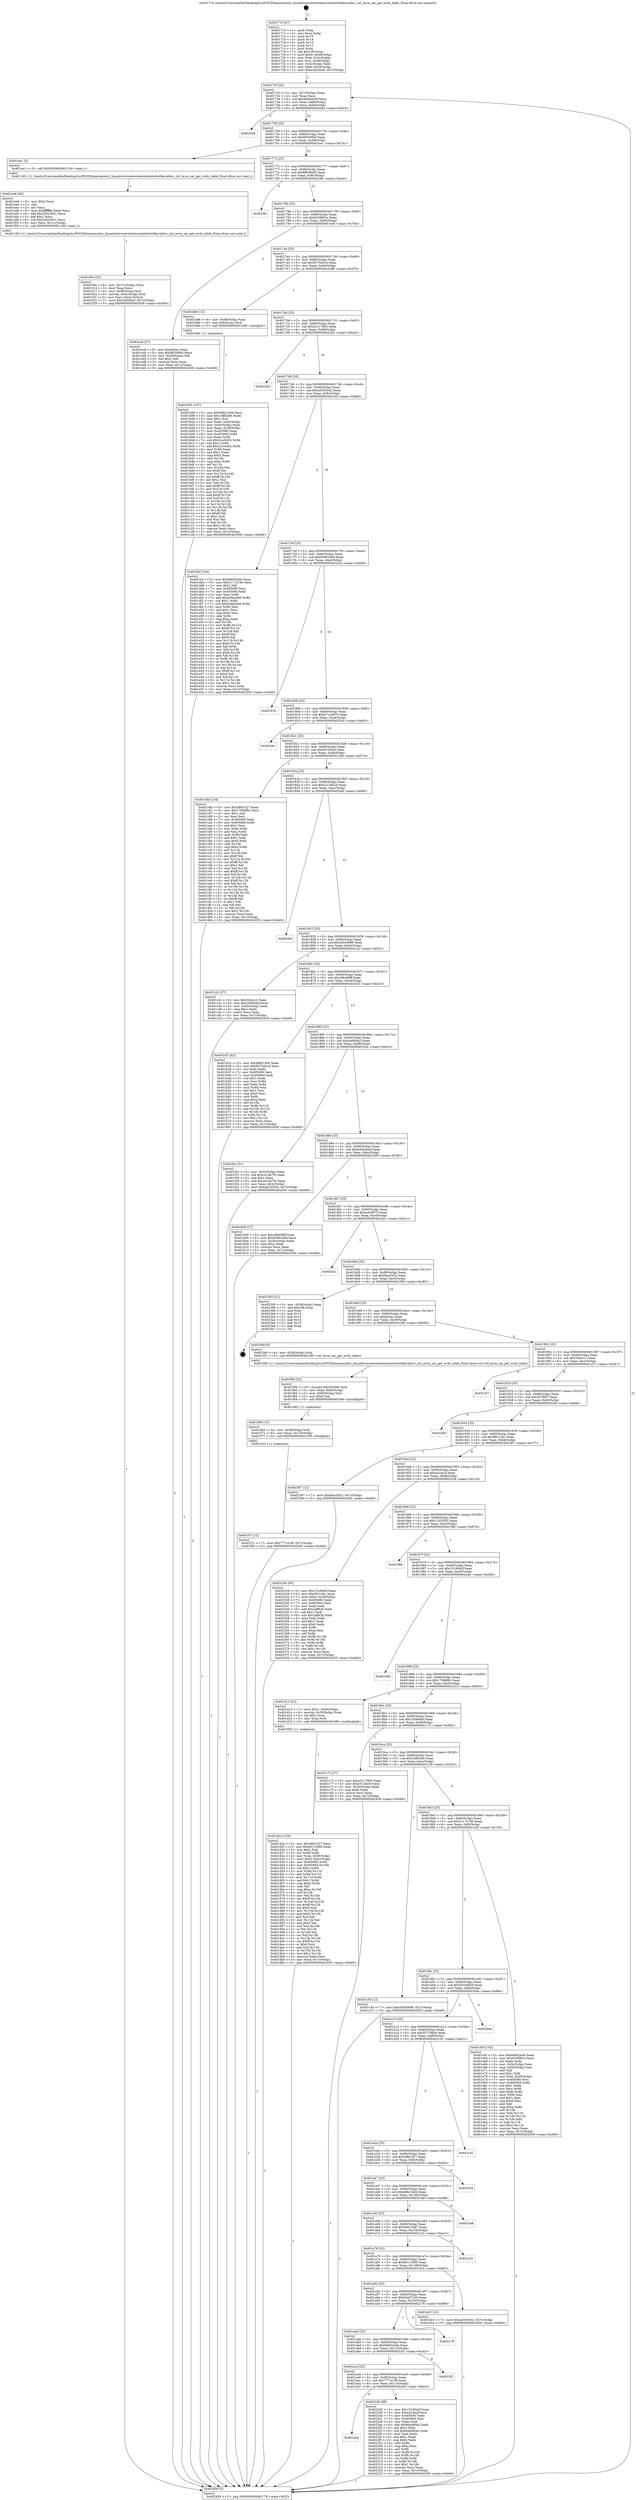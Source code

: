 digraph "0x401710" {
  label = "0x401710 (/mnt/c/Users/mathe/Desktop/tcc/POCII/binaries/extr_linuxdriversnetwirelessinteliwlwifimvmfw.c_iwl_mvm_sar_get_wrds_table_Final-ollvm.out::main(0))"
  labelloc = "t"
  node[shape=record]

  Entry [label="",width=0.3,height=0.3,shape=circle,fillcolor=black,style=filled]
  "0x40173f" [label="{
     0x40173f [26]\l
     | [instrs]\l
     &nbsp;&nbsp;0x40173f \<+3\>: mov -0x7c(%rbp),%eax\l
     &nbsp;&nbsp;0x401742 \<+2\>: mov %eax,%ecx\l
     &nbsp;&nbsp;0x401744 \<+6\>: sub $0x8eb0a930,%ecx\l
     &nbsp;&nbsp;0x40174a \<+3\>: mov %eax,-0x80(%rbp)\l
     &nbsp;&nbsp;0x40174d \<+6\>: mov %ecx,-0x84(%rbp)\l
     &nbsp;&nbsp;0x401753 \<+6\>: je 00000000004020d4 \<main+0x9c4\>\l
  }"]
  "0x4020d4" [label="{
     0x4020d4\l
  }", style=dashed]
  "0x401759" [label="{
     0x401759 [25]\l
     | [instrs]\l
     &nbsp;&nbsp;0x401759 \<+5\>: jmp 000000000040175e \<main+0x4e\>\l
     &nbsp;&nbsp;0x40175e \<+3\>: mov -0x80(%rbp),%eax\l
     &nbsp;&nbsp;0x401761 \<+5\>: sub $0x8f359f0d,%eax\l
     &nbsp;&nbsp;0x401766 \<+6\>: mov %eax,-0x88(%rbp)\l
     &nbsp;&nbsp;0x40176c \<+6\>: je 0000000000401ee1 \<main+0x7d1\>\l
  }"]
  Exit [label="",width=0.3,height=0.3,shape=circle,fillcolor=black,style=filled,peripheries=2]
  "0x401ee1" [label="{
     0x401ee1 [5]\l
     | [instrs]\l
     &nbsp;&nbsp;0x401ee1 \<+5\>: call 0000000000401160 \<next_i\>\l
     | [calls]\l
     &nbsp;&nbsp;0x401160 \{1\} (/mnt/c/Users/mathe/Desktop/tcc/POCII/binaries/extr_linuxdriversnetwirelessinteliwlwifimvmfw.c_iwl_mvm_sar_get_wrds_table_Final-ollvm.out::next_i)\l
  }"]
  "0x401772" [label="{
     0x401772 [25]\l
     | [instrs]\l
     &nbsp;&nbsp;0x401772 \<+5\>: jmp 0000000000401777 \<main+0x67\>\l
     &nbsp;&nbsp;0x401777 \<+3\>: mov -0x80(%rbp),%eax\l
     &nbsp;&nbsp;0x40177a \<+5\>: sub $0x8f638a92,%eax\l
     &nbsp;&nbsp;0x40177f \<+6\>: mov %eax,-0x8c(%rbp)\l
     &nbsp;&nbsp;0x401785 \<+6\>: je 00000000004023fe \<main+0xcee\>\l
  }"]
  "0x401add" [label="{
     0x401add\l
  }", style=dashed]
  "0x4023fe" [label="{
     0x4023fe\l
  }", style=dashed]
  "0x40178b" [label="{
     0x40178b [25]\l
     | [instrs]\l
     &nbsp;&nbsp;0x40178b \<+5\>: jmp 0000000000401790 \<main+0x80\>\l
     &nbsp;&nbsp;0x401790 \<+3\>: mov -0x80(%rbp),%eax\l
     &nbsp;&nbsp;0x401793 \<+5\>: sub $0x91088f1e,%eax\l
     &nbsp;&nbsp;0x401798 \<+6\>: mov %eax,-0x90(%rbp)\l
     &nbsp;&nbsp;0x40179e \<+6\>: je 0000000000401ec6 \<main+0x7b6\>\l
  }"]
  "0x4022d0" [label="{
     0x4022d0 [88]\l
     | [instrs]\l
     &nbsp;&nbsp;0x4022d0 \<+5\>: mov $0x15160dcf,%eax\l
     &nbsp;&nbsp;0x4022d5 \<+5\>: mov $0xe41da2f,%ecx\l
     &nbsp;&nbsp;0x4022da \<+7\>: mov 0x405060,%edx\l
     &nbsp;&nbsp;0x4022e1 \<+7\>: mov 0x405064,%esi\l
     &nbsp;&nbsp;0x4022e8 \<+2\>: mov %edx,%edi\l
     &nbsp;&nbsp;0x4022ea \<+6\>: add $0x9da490a2,%edi\l
     &nbsp;&nbsp;0x4022f0 \<+3\>: sub $0x1,%edi\l
     &nbsp;&nbsp;0x4022f3 \<+6\>: sub $0x9da490a2,%edi\l
     &nbsp;&nbsp;0x4022f9 \<+3\>: imul %edi,%edx\l
     &nbsp;&nbsp;0x4022fc \<+3\>: and $0x1,%edx\l
     &nbsp;&nbsp;0x4022ff \<+3\>: cmp $0x0,%edx\l
     &nbsp;&nbsp;0x402302 \<+4\>: sete %r8b\l
     &nbsp;&nbsp;0x402306 \<+3\>: cmp $0xa,%esi\l
     &nbsp;&nbsp;0x402309 \<+4\>: setl %r9b\l
     &nbsp;&nbsp;0x40230d \<+3\>: mov %r8b,%r10b\l
     &nbsp;&nbsp;0x402310 \<+3\>: and %r9b,%r10b\l
     &nbsp;&nbsp;0x402313 \<+3\>: xor %r9b,%r8b\l
     &nbsp;&nbsp;0x402316 \<+3\>: or %r8b,%r10b\l
     &nbsp;&nbsp;0x402319 \<+4\>: test $0x1,%r10b\l
     &nbsp;&nbsp;0x40231d \<+3\>: cmovne %ecx,%eax\l
     &nbsp;&nbsp;0x402320 \<+3\>: mov %eax,-0x7c(%rbp)\l
     &nbsp;&nbsp;0x402323 \<+5\>: jmp 0000000000402459 \<main+0xd49\>\l
  }"]
  "0x401ec6" [label="{
     0x401ec6 [27]\l
     | [instrs]\l
     &nbsp;&nbsp;0x401ec6 \<+5\>: mov $0xeb3ec,%eax\l
     &nbsp;&nbsp;0x401ecb \<+5\>: mov $0x8f359f0d,%ecx\l
     &nbsp;&nbsp;0x401ed0 \<+3\>: mov -0x29(%rbp),%dl\l
     &nbsp;&nbsp;0x401ed3 \<+3\>: test $0x1,%dl\l
     &nbsp;&nbsp;0x401ed6 \<+3\>: cmovne %ecx,%eax\l
     &nbsp;&nbsp;0x401ed9 \<+3\>: mov %eax,-0x7c(%rbp)\l
     &nbsp;&nbsp;0x401edc \<+5\>: jmp 0000000000402459 \<main+0xd49\>\l
  }"]
  "0x4017a4" [label="{
     0x4017a4 [25]\l
     | [instrs]\l
     &nbsp;&nbsp;0x4017a4 \<+5\>: jmp 00000000004017a9 \<main+0x99\>\l
     &nbsp;&nbsp;0x4017a9 \<+3\>: mov -0x80(%rbp),%eax\l
     &nbsp;&nbsp;0x4017ac \<+5\>: sub $0x9575d41d,%eax\l
     &nbsp;&nbsp;0x4017b1 \<+6\>: mov %eax,-0x94(%rbp)\l
     &nbsp;&nbsp;0x4017b7 \<+6\>: je 0000000000401b86 \<main+0x476\>\l
  }"]
  "0x401ac4" [label="{
     0x401ac4 [25]\l
     | [instrs]\l
     &nbsp;&nbsp;0x401ac4 \<+5\>: jmp 0000000000401ac9 \<main+0x3b9\>\l
     &nbsp;&nbsp;0x401ac9 \<+3\>: mov -0x80(%rbp),%eax\l
     &nbsp;&nbsp;0x401acc \<+5\>: sub $0x7771e1f6,%eax\l
     &nbsp;&nbsp;0x401ad1 \<+6\>: mov %eax,-0x114(%rbp)\l
     &nbsp;&nbsp;0x401ad7 \<+6\>: je 00000000004022d0 \<main+0xbc0\>\l
  }"]
  "0x401b86" [label="{
     0x401b86 [13]\l
     | [instrs]\l
     &nbsp;&nbsp;0x401b86 \<+4\>: mov -0x48(%rbp),%rax\l
     &nbsp;&nbsp;0x401b8a \<+4\>: mov 0x8(%rax),%rdi\l
     &nbsp;&nbsp;0x401b8e \<+5\>: call 0000000000401060 \<atoi@plt\>\l
     | [calls]\l
     &nbsp;&nbsp;0x401060 \{1\} (unknown)\l
  }"]
  "0x4017bd" [label="{
     0x4017bd [25]\l
     | [instrs]\l
     &nbsp;&nbsp;0x4017bd \<+5\>: jmp 00000000004017c2 \<main+0xb2\>\l
     &nbsp;&nbsp;0x4017c2 \<+3\>: mov -0x80(%rbp),%eax\l
     &nbsp;&nbsp;0x4017c5 \<+5\>: sub $0xa31178b5,%eax\l
     &nbsp;&nbsp;0x4017ca \<+6\>: mov %eax,-0x98(%rbp)\l
     &nbsp;&nbsp;0x4017d0 \<+6\>: je 00000000004022b3 \<main+0xba3\>\l
  }"]
  "0x4023f2" [label="{
     0x4023f2\l
  }", style=dashed]
  "0x4022b3" [label="{
     0x4022b3\l
  }", style=dashed]
  "0x4017d6" [label="{
     0x4017d6 [25]\l
     | [instrs]\l
     &nbsp;&nbsp;0x4017d6 \<+5\>: jmp 00000000004017db \<main+0xcb\>\l
     &nbsp;&nbsp;0x4017db \<+3\>: mov -0x80(%rbp),%eax\l
     &nbsp;&nbsp;0x4017de \<+5\>: sub $0xad330342,%eax\l
     &nbsp;&nbsp;0x4017e3 \<+6\>: mov %eax,-0x9c(%rbp)\l
     &nbsp;&nbsp;0x4017e9 \<+6\>: je 0000000000401dcf \<main+0x6bf\>\l
  }"]
  "0x401aab" [label="{
     0x401aab [25]\l
     | [instrs]\l
     &nbsp;&nbsp;0x401aab \<+5\>: jmp 0000000000401ab0 \<main+0x3a0\>\l
     &nbsp;&nbsp;0x401ab0 \<+3\>: mov -0x80(%rbp),%eax\l
     &nbsp;&nbsp;0x401ab3 \<+5\>: sub $0x6d602e4b,%eax\l
     &nbsp;&nbsp;0x401ab8 \<+6\>: mov %eax,-0x110(%rbp)\l
     &nbsp;&nbsp;0x401abe \<+6\>: je 00000000004023f2 \<main+0xce2\>\l
  }"]
  "0x401dcf" [label="{
     0x401dcf [144]\l
     | [instrs]\l
     &nbsp;&nbsp;0x401dcf \<+5\>: mov $0x6d602e4b,%eax\l
     &nbsp;&nbsp;0x401dd4 \<+5\>: mov $0x2117a7d0,%ecx\l
     &nbsp;&nbsp;0x401dd9 \<+2\>: mov $0x1,%dl\l
     &nbsp;&nbsp;0x401ddb \<+7\>: mov 0x405060,%esi\l
     &nbsp;&nbsp;0x401de2 \<+7\>: mov 0x405064,%edi\l
     &nbsp;&nbsp;0x401de9 \<+3\>: mov %esi,%r8d\l
     &nbsp;&nbsp;0x401dec \<+7\>: add $0x428acd49,%r8d\l
     &nbsp;&nbsp;0x401df3 \<+4\>: sub $0x1,%r8d\l
     &nbsp;&nbsp;0x401df7 \<+7\>: sub $0x428acd49,%r8d\l
     &nbsp;&nbsp;0x401dfe \<+4\>: imul %r8d,%esi\l
     &nbsp;&nbsp;0x401e02 \<+3\>: and $0x1,%esi\l
     &nbsp;&nbsp;0x401e05 \<+3\>: cmp $0x0,%esi\l
     &nbsp;&nbsp;0x401e08 \<+4\>: sete %r9b\l
     &nbsp;&nbsp;0x401e0c \<+3\>: cmp $0xa,%edi\l
     &nbsp;&nbsp;0x401e0f \<+4\>: setl %r10b\l
     &nbsp;&nbsp;0x401e13 \<+3\>: mov %r9b,%r11b\l
     &nbsp;&nbsp;0x401e16 \<+4\>: xor $0xff,%r11b\l
     &nbsp;&nbsp;0x401e1a \<+3\>: mov %r10b,%bl\l
     &nbsp;&nbsp;0x401e1d \<+3\>: xor $0xff,%bl\l
     &nbsp;&nbsp;0x401e20 \<+3\>: xor $0x0,%dl\l
     &nbsp;&nbsp;0x401e23 \<+3\>: mov %r11b,%r14b\l
     &nbsp;&nbsp;0x401e26 \<+4\>: and $0x0,%r14b\l
     &nbsp;&nbsp;0x401e2a \<+3\>: and %dl,%r9b\l
     &nbsp;&nbsp;0x401e2d \<+3\>: mov %bl,%r15b\l
     &nbsp;&nbsp;0x401e30 \<+4\>: and $0x0,%r15b\l
     &nbsp;&nbsp;0x401e34 \<+3\>: and %dl,%r10b\l
     &nbsp;&nbsp;0x401e37 \<+3\>: or %r9b,%r14b\l
     &nbsp;&nbsp;0x401e3a \<+3\>: or %r10b,%r15b\l
     &nbsp;&nbsp;0x401e3d \<+3\>: xor %r15b,%r14b\l
     &nbsp;&nbsp;0x401e40 \<+3\>: or %bl,%r11b\l
     &nbsp;&nbsp;0x401e43 \<+4\>: xor $0xff,%r11b\l
     &nbsp;&nbsp;0x401e47 \<+3\>: or $0x0,%dl\l
     &nbsp;&nbsp;0x401e4a \<+3\>: and %dl,%r11b\l
     &nbsp;&nbsp;0x401e4d \<+3\>: or %r11b,%r14b\l
     &nbsp;&nbsp;0x401e50 \<+4\>: test $0x1,%r14b\l
     &nbsp;&nbsp;0x401e54 \<+3\>: cmovne %ecx,%eax\l
     &nbsp;&nbsp;0x401e57 \<+3\>: mov %eax,-0x7c(%rbp)\l
     &nbsp;&nbsp;0x401e5a \<+5\>: jmp 0000000000402459 \<main+0xd49\>\l
  }"]
  "0x4017ef" [label="{
     0x4017ef [25]\l
     | [instrs]\l
     &nbsp;&nbsp;0x4017ef \<+5\>: jmp 00000000004017f4 \<main+0xe4\>\l
     &nbsp;&nbsp;0x4017f4 \<+3\>: mov -0x80(%rbp),%eax\l
     &nbsp;&nbsp;0x4017f7 \<+5\>: sub $0xb596240d,%eax\l
     &nbsp;&nbsp;0x4017fc \<+6\>: mov %eax,-0xa0(%rbp)\l
     &nbsp;&nbsp;0x401802 \<+6\>: je 0000000000401b1b \<main+0x40b\>\l
  }"]
  "0x402278" [label="{
     0x402278\l
  }", style=dashed]
  "0x401b1b" [label="{
     0x401b1b\l
  }", style=dashed]
  "0x401808" [label="{
     0x401808 [25]\l
     | [instrs]\l
     &nbsp;&nbsp;0x401808 \<+5\>: jmp 000000000040180d \<main+0xfd\>\l
     &nbsp;&nbsp;0x40180d \<+3\>: mov -0x80(%rbp),%eax\l
     &nbsp;&nbsp;0x401810 \<+5\>: sub $0xb712e633,%eax\l
     &nbsp;&nbsp;0x401815 \<+6\>: mov %eax,-0xa4(%rbp)\l
     &nbsp;&nbsp;0x40181b \<+6\>: je 000000000040226c \<main+0xb5c\>\l
  }"]
  "0x401f7c" [label="{
     0x401f7c [12]\l
     | [instrs]\l
     &nbsp;&nbsp;0x401f7c \<+7\>: movl $0x7771e1f6,-0x7c(%rbp)\l
     &nbsp;&nbsp;0x401f83 \<+5\>: jmp 0000000000402459 \<main+0xd49\>\l
  }"]
  "0x40226c" [label="{
     0x40226c\l
  }", style=dashed]
  "0x401821" [label="{
     0x401821 [25]\l
     | [instrs]\l
     &nbsp;&nbsp;0x401821 \<+5\>: jmp 0000000000401826 \<main+0x116\>\l
     &nbsp;&nbsp;0x401826 \<+3\>: mov -0x80(%rbp),%eax\l
     &nbsp;&nbsp;0x401829 \<+5\>: sub $0xc012fec9,%eax\l
     &nbsp;&nbsp;0x40182e \<+6\>: mov %eax,-0xa8(%rbp)\l
     &nbsp;&nbsp;0x401834 \<+6\>: je 0000000000401c8d \<main+0x57d\>\l
  }"]
  "0x401f6d" [label="{
     0x401f6d [15]\l
     | [instrs]\l
     &nbsp;&nbsp;0x401f6d \<+4\>: mov -0x58(%rbp),%rdi\l
     &nbsp;&nbsp;0x401f71 \<+6\>: mov %eax,-0x120(%rbp)\l
     &nbsp;&nbsp;0x401f77 \<+5\>: call 0000000000401030 \<free@plt\>\l
     | [calls]\l
     &nbsp;&nbsp;0x401030 \{1\} (unknown)\l
  }"]
  "0x401c8d" [label="{
     0x401c8d [134]\l
     | [instrs]\l
     &nbsp;&nbsp;0x401c8d \<+5\>: mov $0x38f41f27,%eax\l
     &nbsp;&nbsp;0x401c92 \<+5\>: mov $0x1709df8c,%ecx\l
     &nbsp;&nbsp;0x401c97 \<+2\>: mov $0x1,%dl\l
     &nbsp;&nbsp;0x401c99 \<+2\>: xor %esi,%esi\l
     &nbsp;&nbsp;0x401c9b \<+7\>: mov 0x405060,%edi\l
     &nbsp;&nbsp;0x401ca2 \<+8\>: mov 0x405064,%r8d\l
     &nbsp;&nbsp;0x401caa \<+3\>: sub $0x1,%esi\l
     &nbsp;&nbsp;0x401cad \<+3\>: mov %edi,%r9d\l
     &nbsp;&nbsp;0x401cb0 \<+3\>: add %esi,%r9d\l
     &nbsp;&nbsp;0x401cb3 \<+4\>: imul %r9d,%edi\l
     &nbsp;&nbsp;0x401cb7 \<+3\>: and $0x1,%edi\l
     &nbsp;&nbsp;0x401cba \<+3\>: cmp $0x0,%edi\l
     &nbsp;&nbsp;0x401cbd \<+4\>: sete %r10b\l
     &nbsp;&nbsp;0x401cc1 \<+4\>: cmp $0xa,%r8d\l
     &nbsp;&nbsp;0x401cc5 \<+4\>: setl %r11b\l
     &nbsp;&nbsp;0x401cc9 \<+3\>: mov %r10b,%bl\l
     &nbsp;&nbsp;0x401ccc \<+3\>: xor $0xff,%bl\l
     &nbsp;&nbsp;0x401ccf \<+3\>: mov %r11b,%r14b\l
     &nbsp;&nbsp;0x401cd2 \<+4\>: xor $0xff,%r14b\l
     &nbsp;&nbsp;0x401cd6 \<+3\>: xor $0x1,%dl\l
     &nbsp;&nbsp;0x401cd9 \<+3\>: mov %bl,%r15b\l
     &nbsp;&nbsp;0x401cdc \<+4\>: and $0xff,%r15b\l
     &nbsp;&nbsp;0x401ce0 \<+3\>: and %dl,%r10b\l
     &nbsp;&nbsp;0x401ce3 \<+3\>: mov %r14b,%r12b\l
     &nbsp;&nbsp;0x401ce6 \<+4\>: and $0xff,%r12b\l
     &nbsp;&nbsp;0x401cea \<+3\>: and %dl,%r11b\l
     &nbsp;&nbsp;0x401ced \<+3\>: or %r10b,%r15b\l
     &nbsp;&nbsp;0x401cf0 \<+3\>: or %r11b,%r12b\l
     &nbsp;&nbsp;0x401cf3 \<+3\>: xor %r12b,%r15b\l
     &nbsp;&nbsp;0x401cf6 \<+3\>: or %r14b,%bl\l
     &nbsp;&nbsp;0x401cf9 \<+3\>: xor $0xff,%bl\l
     &nbsp;&nbsp;0x401cfc \<+3\>: or $0x1,%dl\l
     &nbsp;&nbsp;0x401cff \<+2\>: and %dl,%bl\l
     &nbsp;&nbsp;0x401d01 \<+3\>: or %bl,%r15b\l
     &nbsp;&nbsp;0x401d04 \<+4\>: test $0x1,%r15b\l
     &nbsp;&nbsp;0x401d08 \<+3\>: cmovne %ecx,%eax\l
     &nbsp;&nbsp;0x401d0b \<+3\>: mov %eax,-0x7c(%rbp)\l
     &nbsp;&nbsp;0x401d0e \<+5\>: jmp 0000000000402459 \<main+0xd49\>\l
  }"]
  "0x40183a" [label="{
     0x40183a [25]\l
     | [instrs]\l
     &nbsp;&nbsp;0x40183a \<+5\>: jmp 000000000040183f \<main+0x12f\>\l
     &nbsp;&nbsp;0x40183f \<+3\>: mov -0x80(%rbp),%eax\l
     &nbsp;&nbsp;0x401842 \<+5\>: sub $0xc2126b2b,%eax\l
     &nbsp;&nbsp;0x401847 \<+6\>: mov %eax,-0xac(%rbp)\l
     &nbsp;&nbsp;0x40184d \<+6\>: je 00000000004020ef \<main+0x9df\>\l
  }"]
  "0x401f56" [label="{
     0x401f56 [23]\l
     | [instrs]\l
     &nbsp;&nbsp;0x401f56 \<+10\>: movabs $0x4030d6,%rdi\l
     &nbsp;&nbsp;0x401f60 \<+3\>: mov %eax,-0x60(%rbp)\l
     &nbsp;&nbsp;0x401f63 \<+3\>: mov -0x60(%rbp),%esi\l
     &nbsp;&nbsp;0x401f66 \<+2\>: mov $0x0,%al\l
     &nbsp;&nbsp;0x401f68 \<+5\>: call 0000000000401040 \<printf@plt\>\l
     | [calls]\l
     &nbsp;&nbsp;0x401040 \{1\} (unknown)\l
  }"]
  "0x4020ef" [label="{
     0x4020ef\l
  }", style=dashed]
  "0x401853" [label="{
     0x401853 [25]\l
     | [instrs]\l
     &nbsp;&nbsp;0x401853 \<+5\>: jmp 0000000000401858 \<main+0x148\>\l
     &nbsp;&nbsp;0x401858 \<+3\>: mov -0x80(%rbp),%eax\l
     &nbsp;&nbsp;0x40185b \<+5\>: sub $0xc8043696,%eax\l
     &nbsp;&nbsp;0x401860 \<+6\>: mov %eax,-0xb0(%rbp)\l
     &nbsp;&nbsp;0x401866 \<+6\>: je 0000000000401c3c \<main+0x52c\>\l
  }"]
  "0x401f0e" [label="{
     0x401f0e [32]\l
     | [instrs]\l
     &nbsp;&nbsp;0x401f0e \<+6\>: mov -0x11c(%rbp),%ecx\l
     &nbsp;&nbsp;0x401f14 \<+3\>: imul %eax,%ecx\l
     &nbsp;&nbsp;0x401f17 \<+4\>: mov -0x58(%rbp),%rsi\l
     &nbsp;&nbsp;0x401f1b \<+4\>: movslq -0x5c(%rbp),%rdi\l
     &nbsp;&nbsp;0x401f1f \<+3\>: mov %ecx,(%rsi,%rdi,4)\l
     &nbsp;&nbsp;0x401f22 \<+7\>: movl $0xcb00f4a3,-0x7c(%rbp)\l
     &nbsp;&nbsp;0x401f29 \<+5\>: jmp 0000000000402459 \<main+0xd49\>\l
  }"]
  "0x401c3c" [label="{
     0x401c3c [27]\l
     | [instrs]\l
     &nbsp;&nbsp;0x401c3c \<+5\>: mov $0x33dccc1,%eax\l
     &nbsp;&nbsp;0x401c41 \<+5\>: mov $0x1938ddcf,%ecx\l
     &nbsp;&nbsp;0x401c46 \<+3\>: mov -0x30(%rbp),%edx\l
     &nbsp;&nbsp;0x401c49 \<+3\>: cmp $0x1,%edx\l
     &nbsp;&nbsp;0x401c4c \<+3\>: cmovl %ecx,%eax\l
     &nbsp;&nbsp;0x401c4f \<+3\>: mov %eax,-0x7c(%rbp)\l
     &nbsp;&nbsp;0x401c52 \<+5\>: jmp 0000000000402459 \<main+0xd49\>\l
  }"]
  "0x40186c" [label="{
     0x40186c [25]\l
     | [instrs]\l
     &nbsp;&nbsp;0x40186c \<+5\>: jmp 0000000000401871 \<main+0x161\>\l
     &nbsp;&nbsp;0x401871 \<+3\>: mov -0x80(%rbp),%eax\l
     &nbsp;&nbsp;0x401874 \<+5\>: sub $0xc86408ff,%eax\l
     &nbsp;&nbsp;0x401879 \<+6\>: mov %eax,-0xb4(%rbp)\l
     &nbsp;&nbsp;0x40187f \<+6\>: je 0000000000401b33 \<main+0x423\>\l
  }"]
  "0x401ee6" [label="{
     0x401ee6 [40]\l
     | [instrs]\l
     &nbsp;&nbsp;0x401ee6 \<+5\>: mov $0x2,%ecx\l
     &nbsp;&nbsp;0x401eeb \<+1\>: cltd\l
     &nbsp;&nbsp;0x401eec \<+2\>: idiv %ecx\l
     &nbsp;&nbsp;0x401eee \<+6\>: imul $0xfffffffe,%edx,%ecx\l
     &nbsp;&nbsp;0x401ef4 \<+6\>: add $0x22023651,%ecx\l
     &nbsp;&nbsp;0x401efa \<+3\>: add $0x1,%ecx\l
     &nbsp;&nbsp;0x401efd \<+6\>: sub $0x22023651,%ecx\l
     &nbsp;&nbsp;0x401f03 \<+6\>: mov %ecx,-0x11c(%rbp)\l
     &nbsp;&nbsp;0x401f09 \<+5\>: call 0000000000401160 \<next_i\>\l
     | [calls]\l
     &nbsp;&nbsp;0x401160 \{1\} (/mnt/c/Users/mathe/Desktop/tcc/POCII/binaries/extr_linuxdriversnetwirelessinteliwlwifimvmfw.c_iwl_mvm_sar_get_wrds_table_Final-ollvm.out::next_i)\l
  }"]
  "0x401b33" [label="{
     0x401b33 [83]\l
     | [instrs]\l
     &nbsp;&nbsp;0x401b33 \<+5\>: mov $0x488c140d,%eax\l
     &nbsp;&nbsp;0x401b38 \<+5\>: mov $0x9575d41d,%ecx\l
     &nbsp;&nbsp;0x401b3d \<+2\>: xor %edx,%edx\l
     &nbsp;&nbsp;0x401b3f \<+7\>: mov 0x405060,%esi\l
     &nbsp;&nbsp;0x401b46 \<+7\>: mov 0x405064,%edi\l
     &nbsp;&nbsp;0x401b4d \<+3\>: sub $0x1,%edx\l
     &nbsp;&nbsp;0x401b50 \<+3\>: mov %esi,%r8d\l
     &nbsp;&nbsp;0x401b53 \<+3\>: add %edx,%r8d\l
     &nbsp;&nbsp;0x401b56 \<+4\>: imul %r8d,%esi\l
     &nbsp;&nbsp;0x401b5a \<+3\>: and $0x1,%esi\l
     &nbsp;&nbsp;0x401b5d \<+3\>: cmp $0x0,%esi\l
     &nbsp;&nbsp;0x401b60 \<+4\>: sete %r9b\l
     &nbsp;&nbsp;0x401b64 \<+3\>: cmp $0xa,%edi\l
     &nbsp;&nbsp;0x401b67 \<+4\>: setl %r10b\l
     &nbsp;&nbsp;0x401b6b \<+3\>: mov %r9b,%r11b\l
     &nbsp;&nbsp;0x401b6e \<+3\>: and %r10b,%r11b\l
     &nbsp;&nbsp;0x401b71 \<+3\>: xor %r10b,%r9b\l
     &nbsp;&nbsp;0x401b74 \<+3\>: or %r9b,%r11b\l
     &nbsp;&nbsp;0x401b77 \<+4\>: test $0x1,%r11b\l
     &nbsp;&nbsp;0x401b7b \<+3\>: cmovne %ecx,%eax\l
     &nbsp;&nbsp;0x401b7e \<+3\>: mov %eax,-0x7c(%rbp)\l
     &nbsp;&nbsp;0x401b81 \<+5\>: jmp 0000000000402459 \<main+0xd49\>\l
  }"]
  "0x401885" [label="{
     0x401885 [25]\l
     | [instrs]\l
     &nbsp;&nbsp;0x401885 \<+5\>: jmp 000000000040188a \<main+0x17a\>\l
     &nbsp;&nbsp;0x40188a \<+3\>: mov -0x80(%rbp),%eax\l
     &nbsp;&nbsp;0x40188d \<+5\>: sub $0xcb00f4a3,%eax\l
     &nbsp;&nbsp;0x401892 \<+6\>: mov %eax,-0xb8(%rbp)\l
     &nbsp;&nbsp;0x401898 \<+6\>: je 0000000000401f2e \<main+0x81e\>\l
  }"]
  "0x401a92" [label="{
     0x401a92 [25]\l
     | [instrs]\l
     &nbsp;&nbsp;0x401a92 \<+5\>: jmp 0000000000401a97 \<main+0x387\>\l
     &nbsp;&nbsp;0x401a97 \<+3\>: mov -0x80(%rbp),%eax\l
     &nbsp;&nbsp;0x401a9a \<+5\>: sub $0x63ed710b,%eax\l
     &nbsp;&nbsp;0x401a9f \<+6\>: mov %eax,-0x10c(%rbp)\l
     &nbsp;&nbsp;0x401aa5 \<+6\>: je 0000000000402278 \<main+0xb68\>\l
  }"]
  "0x401f2e" [label="{
     0x401f2e [31]\l
     | [instrs]\l
     &nbsp;&nbsp;0x401f2e \<+3\>: mov -0x5c(%rbp),%eax\l
     &nbsp;&nbsp;0x401f31 \<+5\>: sub $0xcd14b7f2,%eax\l
     &nbsp;&nbsp;0x401f36 \<+3\>: add $0x1,%eax\l
     &nbsp;&nbsp;0x401f39 \<+5\>: add $0xcd14b7f2,%eax\l
     &nbsp;&nbsp;0x401f3e \<+3\>: mov %eax,-0x5c(%rbp)\l
     &nbsp;&nbsp;0x401f41 \<+7\>: movl $0xad330342,-0x7c(%rbp)\l
     &nbsp;&nbsp;0x401f48 \<+5\>: jmp 0000000000402459 \<main+0xd49\>\l
  }"]
  "0x40189e" [label="{
     0x40189e [25]\l
     | [instrs]\l
     &nbsp;&nbsp;0x40189e \<+5\>: jmp 00000000004018a3 \<main+0x193\>\l
     &nbsp;&nbsp;0x4018a3 \<+3\>: mov -0x80(%rbp),%eax\l
     &nbsp;&nbsp;0x4018a6 \<+5\>: sub $0xe3d24eed,%eax\l
     &nbsp;&nbsp;0x4018ab \<+6\>: mov %eax,-0xbc(%rbp)\l
     &nbsp;&nbsp;0x4018b1 \<+6\>: je 0000000000401b00 \<main+0x3f0\>\l
  }"]
  "0x401dc3" [label="{
     0x401dc3 [12]\l
     | [instrs]\l
     &nbsp;&nbsp;0x401dc3 \<+7\>: movl $0xad330342,-0x7c(%rbp)\l
     &nbsp;&nbsp;0x401dca \<+5\>: jmp 0000000000402459 \<main+0xd49\>\l
  }"]
  "0x401b00" [label="{
     0x401b00 [27]\l
     | [instrs]\l
     &nbsp;&nbsp;0x401b00 \<+5\>: mov $0xc86408ff,%eax\l
     &nbsp;&nbsp;0x401b05 \<+5\>: mov $0xb596240d,%ecx\l
     &nbsp;&nbsp;0x401b0a \<+3\>: mov -0x34(%rbp),%edx\l
     &nbsp;&nbsp;0x401b0d \<+3\>: cmp $0x2,%edx\l
     &nbsp;&nbsp;0x401b10 \<+3\>: cmovne %ecx,%eax\l
     &nbsp;&nbsp;0x401b13 \<+3\>: mov %eax,-0x7c(%rbp)\l
     &nbsp;&nbsp;0x401b16 \<+5\>: jmp 0000000000402459 \<main+0xd49\>\l
  }"]
  "0x4018b7" [label="{
     0x4018b7 [25]\l
     | [instrs]\l
     &nbsp;&nbsp;0x4018b7 \<+5\>: jmp 00000000004018bc \<main+0x1ac\>\l
     &nbsp;&nbsp;0x4018bc \<+3\>: mov -0x80(%rbp),%eax\l
     &nbsp;&nbsp;0x4018bf \<+5\>: sub $0xecb38f75,%eax\l
     &nbsp;&nbsp;0x4018c4 \<+6\>: mov %eax,-0xc0(%rbp)\l
     &nbsp;&nbsp;0x4018ca \<+6\>: je 000000000040242c \<main+0xd1c\>\l
  }"]
  "0x402459" [label="{
     0x402459 [5]\l
     | [instrs]\l
     &nbsp;&nbsp;0x402459 \<+5\>: jmp 000000000040173f \<main+0x2f\>\l
  }"]
  "0x401710" [label="{
     0x401710 [47]\l
     | [instrs]\l
     &nbsp;&nbsp;0x401710 \<+1\>: push %rbp\l
     &nbsp;&nbsp;0x401711 \<+3\>: mov %rsp,%rbp\l
     &nbsp;&nbsp;0x401714 \<+2\>: push %r15\l
     &nbsp;&nbsp;0x401716 \<+2\>: push %r14\l
     &nbsp;&nbsp;0x401718 \<+2\>: push %r13\l
     &nbsp;&nbsp;0x40171a \<+2\>: push %r12\l
     &nbsp;&nbsp;0x40171c \<+1\>: push %rbx\l
     &nbsp;&nbsp;0x40171d \<+7\>: sub $0x108,%rsp\l
     &nbsp;&nbsp;0x401724 \<+7\>: movl $0x0,-0x38(%rbp)\l
     &nbsp;&nbsp;0x40172b \<+3\>: mov %edi,-0x3c(%rbp)\l
     &nbsp;&nbsp;0x40172e \<+4\>: mov %rsi,-0x48(%rbp)\l
     &nbsp;&nbsp;0x401732 \<+3\>: mov -0x3c(%rbp),%edi\l
     &nbsp;&nbsp;0x401735 \<+3\>: mov %edi,-0x34(%rbp)\l
     &nbsp;&nbsp;0x401738 \<+7\>: movl $0xe3d24eed,-0x7c(%rbp)\l
  }"]
  "0x401b93" [label="{
     0x401b93 [157]\l
     | [instrs]\l
     &nbsp;&nbsp;0x401b93 \<+5\>: mov $0x488c140d,%ecx\l
     &nbsp;&nbsp;0x401b98 \<+5\>: mov $0x1dff2b46,%edx\l
     &nbsp;&nbsp;0x401b9d \<+3\>: mov $0x1,%sil\l
     &nbsp;&nbsp;0x401ba0 \<+3\>: mov %eax,-0x4c(%rbp)\l
     &nbsp;&nbsp;0x401ba3 \<+3\>: mov -0x4c(%rbp),%eax\l
     &nbsp;&nbsp;0x401ba6 \<+3\>: mov %eax,-0x30(%rbp)\l
     &nbsp;&nbsp;0x401ba9 \<+7\>: mov 0x405060,%eax\l
     &nbsp;&nbsp;0x401bb0 \<+8\>: mov 0x405064,%r8d\l
     &nbsp;&nbsp;0x401bb8 \<+3\>: mov %eax,%r9d\l
     &nbsp;&nbsp;0x401bbb \<+7\>: sub $0x2ccc9c02,%r9d\l
     &nbsp;&nbsp;0x401bc2 \<+4\>: sub $0x1,%r9d\l
     &nbsp;&nbsp;0x401bc6 \<+7\>: add $0x2ccc9c02,%r9d\l
     &nbsp;&nbsp;0x401bcd \<+4\>: imul %r9d,%eax\l
     &nbsp;&nbsp;0x401bd1 \<+3\>: and $0x1,%eax\l
     &nbsp;&nbsp;0x401bd4 \<+3\>: cmp $0x0,%eax\l
     &nbsp;&nbsp;0x401bd7 \<+4\>: sete %r10b\l
     &nbsp;&nbsp;0x401bdb \<+4\>: cmp $0xa,%r8d\l
     &nbsp;&nbsp;0x401bdf \<+4\>: setl %r11b\l
     &nbsp;&nbsp;0x401be3 \<+3\>: mov %r10b,%bl\l
     &nbsp;&nbsp;0x401be6 \<+3\>: xor $0xff,%bl\l
     &nbsp;&nbsp;0x401be9 \<+3\>: mov %r11b,%r14b\l
     &nbsp;&nbsp;0x401bec \<+4\>: xor $0xff,%r14b\l
     &nbsp;&nbsp;0x401bf0 \<+4\>: xor $0x1,%sil\l
     &nbsp;&nbsp;0x401bf4 \<+3\>: mov %bl,%r15b\l
     &nbsp;&nbsp;0x401bf7 \<+4\>: and $0xff,%r15b\l
     &nbsp;&nbsp;0x401bfb \<+3\>: and %sil,%r10b\l
     &nbsp;&nbsp;0x401bfe \<+3\>: mov %r14b,%r12b\l
     &nbsp;&nbsp;0x401c01 \<+4\>: and $0xff,%r12b\l
     &nbsp;&nbsp;0x401c05 \<+3\>: and %sil,%r11b\l
     &nbsp;&nbsp;0x401c08 \<+3\>: or %r10b,%r15b\l
     &nbsp;&nbsp;0x401c0b \<+3\>: or %r11b,%r12b\l
     &nbsp;&nbsp;0x401c0e \<+3\>: xor %r12b,%r15b\l
     &nbsp;&nbsp;0x401c11 \<+3\>: or %r14b,%bl\l
     &nbsp;&nbsp;0x401c14 \<+3\>: xor $0xff,%bl\l
     &nbsp;&nbsp;0x401c17 \<+4\>: or $0x1,%sil\l
     &nbsp;&nbsp;0x401c1b \<+3\>: and %sil,%bl\l
     &nbsp;&nbsp;0x401c1e \<+3\>: or %bl,%r15b\l
     &nbsp;&nbsp;0x401c21 \<+4\>: test $0x1,%r15b\l
     &nbsp;&nbsp;0x401c25 \<+3\>: cmovne %edx,%ecx\l
     &nbsp;&nbsp;0x401c28 \<+3\>: mov %ecx,-0x7c(%rbp)\l
     &nbsp;&nbsp;0x401c2b \<+5\>: jmp 0000000000402459 \<main+0xd49\>\l
  }"]
  "0x401a79" [label="{
     0x401a79 [25]\l
     | [instrs]\l
     &nbsp;&nbsp;0x401a79 \<+5\>: jmp 0000000000401a7e \<main+0x36e\>\l
     &nbsp;&nbsp;0x401a7e \<+3\>: mov -0x80(%rbp),%eax\l
     &nbsp;&nbsp;0x401a81 \<+5\>: sub $0x60115f00,%eax\l
     &nbsp;&nbsp;0x401a86 \<+6\>: mov %eax,-0x108(%rbp)\l
     &nbsp;&nbsp;0x401a8c \<+6\>: je 0000000000401dc3 \<main+0x6b3\>\l
  }"]
  "0x40242c" [label="{
     0x40242c\l
  }", style=dashed]
  "0x4018d0" [label="{
     0x4018d0 [25]\l
     | [instrs]\l
     &nbsp;&nbsp;0x4018d0 \<+5\>: jmp 00000000004018d5 \<main+0x1c5\>\l
     &nbsp;&nbsp;0x4018d5 \<+3\>: mov -0x80(%rbp),%eax\l
     &nbsp;&nbsp;0x4018d8 \<+5\>: sub $0xf4ac5032,%eax\l
     &nbsp;&nbsp;0x4018dd \<+6\>: mov %eax,-0xc4(%rbp)\l
     &nbsp;&nbsp;0x4018e3 \<+6\>: je 0000000000402393 \<main+0xc83\>\l
  }"]
  "0x4021d1" [label="{
     0x4021d1\l
  }", style=dashed]
  "0x402393" [label="{
     0x402393 [21]\l
     | [instrs]\l
     &nbsp;&nbsp;0x402393 \<+3\>: mov -0x38(%rbp),%eax\l
     &nbsp;&nbsp;0x402396 \<+7\>: add $0x108,%rsp\l
     &nbsp;&nbsp;0x40239d \<+1\>: pop %rbx\l
     &nbsp;&nbsp;0x40239e \<+2\>: pop %r12\l
     &nbsp;&nbsp;0x4023a0 \<+2\>: pop %r13\l
     &nbsp;&nbsp;0x4023a2 \<+2\>: pop %r14\l
     &nbsp;&nbsp;0x4023a4 \<+2\>: pop %r15\l
     &nbsp;&nbsp;0x4023a6 \<+1\>: pop %rbp\l
     &nbsp;&nbsp;0x4023a7 \<+1\>: ret\l
  }"]
  "0x4018e9" [label="{
     0x4018e9 [25]\l
     | [instrs]\l
     &nbsp;&nbsp;0x4018e9 \<+5\>: jmp 00000000004018ee \<main+0x1de\>\l
     &nbsp;&nbsp;0x4018ee \<+3\>: mov -0x80(%rbp),%eax\l
     &nbsp;&nbsp;0x4018f1 \<+5\>: sub $0xeb3ec,%eax\l
     &nbsp;&nbsp;0x4018f6 \<+6\>: mov %eax,-0xc8(%rbp)\l
     &nbsp;&nbsp;0x4018fc \<+6\>: je 0000000000401f4d \<main+0x83d\>\l
  }"]
  "0x401a60" [label="{
     0x401a60 [25]\l
     | [instrs]\l
     &nbsp;&nbsp;0x401a60 \<+5\>: jmp 0000000000401a65 \<main+0x355\>\l
     &nbsp;&nbsp;0x401a65 \<+3\>: mov -0x80(%rbp),%eax\l
     &nbsp;&nbsp;0x401a68 \<+5\>: sub $0x5d915a67,%eax\l
     &nbsp;&nbsp;0x401a6d \<+6\>: mov %eax,-0x104(%rbp)\l
     &nbsp;&nbsp;0x401a73 \<+6\>: je 00000000004021d1 \<main+0xac1\>\l
  }"]
  "0x401f4d" [label="{
     0x401f4d [9]\l
     | [instrs]\l
     &nbsp;&nbsp;0x401f4d \<+4\>: mov -0x58(%rbp),%rdi\l
     &nbsp;&nbsp;0x401f51 \<+5\>: call 00000000004016f0 \<iwl_mvm_sar_get_wrds_table\>\l
     | [calls]\l
     &nbsp;&nbsp;0x4016f0 \{1\} (/mnt/c/Users/mathe/Desktop/tcc/POCII/binaries/extr_linuxdriversnetwirelessinteliwlwifimvmfw.c_iwl_mvm_sar_get_wrds_table_Final-ollvm.out::iwl_mvm_sar_get_wrds_table)\l
  }"]
  "0x401902" [label="{
     0x401902 [25]\l
     | [instrs]\l
     &nbsp;&nbsp;0x401902 \<+5\>: jmp 0000000000401907 \<main+0x1f7\>\l
     &nbsp;&nbsp;0x401907 \<+3\>: mov -0x80(%rbp),%eax\l
     &nbsp;&nbsp;0x40190a \<+5\>: sub $0x33dccc1,%eax\l
     &nbsp;&nbsp;0x40190f \<+6\>: mov %eax,-0xcc(%rbp)\l
     &nbsp;&nbsp;0x401915 \<+6\>: je 0000000000401c57 \<main+0x547\>\l
  }"]
  "0x4023a8" [label="{
     0x4023a8\l
  }", style=dashed]
  "0x401c57" [label="{
     0x401c57\l
  }", style=dashed]
  "0x40191b" [label="{
     0x40191b [25]\l
     | [instrs]\l
     &nbsp;&nbsp;0x40191b \<+5\>: jmp 0000000000401920 \<main+0x210\>\l
     &nbsp;&nbsp;0x401920 \<+3\>: mov -0x80(%rbp),%eax\l
     &nbsp;&nbsp;0x401923 \<+5\>: sub $0x34796f7,%eax\l
     &nbsp;&nbsp;0x401928 \<+6\>: mov %eax,-0xd0(%rbp)\l
     &nbsp;&nbsp;0x40192e \<+6\>: je 00000000004022bf \<main+0xbaf\>\l
  }"]
  "0x401a47" [label="{
     0x401a47 [25]\l
     | [instrs]\l
     &nbsp;&nbsp;0x401a47 \<+5\>: jmp 0000000000401a4c \<main+0x33c\>\l
     &nbsp;&nbsp;0x401a4c \<+3\>: mov -0x80(%rbp),%eax\l
     &nbsp;&nbsp;0x401a4f \<+5\>: sub $0x488c140d,%eax\l
     &nbsp;&nbsp;0x401a54 \<+6\>: mov %eax,-0x100(%rbp)\l
     &nbsp;&nbsp;0x401a5a \<+6\>: je 00000000004023a8 \<main+0xc98\>\l
  }"]
  "0x4022bf" [label="{
     0x4022bf\l
  }", style=dashed]
  "0x401934" [label="{
     0x401934 [25]\l
     | [instrs]\l
     &nbsp;&nbsp;0x401934 \<+5\>: jmp 0000000000401939 \<main+0x229\>\l
     &nbsp;&nbsp;0x401939 \<+3\>: mov -0x80(%rbp),%eax\l
     &nbsp;&nbsp;0x40193c \<+5\>: sub $0x99212bc,%eax\l
     &nbsp;&nbsp;0x401941 \<+6\>: mov %eax,-0xd4(%rbp)\l
     &nbsp;&nbsp;0x401947 \<+6\>: je 0000000000402387 \<main+0xc77\>\l
  }"]
  "0x4023c4" [label="{
     0x4023c4\l
  }", style=dashed]
  "0x402387" [label="{
     0x402387 [12]\l
     | [instrs]\l
     &nbsp;&nbsp;0x402387 \<+7\>: movl $0xf4ac5032,-0x7c(%rbp)\l
     &nbsp;&nbsp;0x40238e \<+5\>: jmp 0000000000402459 \<main+0xd49\>\l
  }"]
  "0x40194d" [label="{
     0x40194d [25]\l
     | [instrs]\l
     &nbsp;&nbsp;0x40194d \<+5\>: jmp 0000000000401952 \<main+0x242\>\l
     &nbsp;&nbsp;0x401952 \<+3\>: mov -0x80(%rbp),%eax\l
     &nbsp;&nbsp;0x401955 \<+5\>: sub $0xe41da2f,%eax\l
     &nbsp;&nbsp;0x40195a \<+6\>: mov %eax,-0xd8(%rbp)\l
     &nbsp;&nbsp;0x401960 \<+6\>: je 0000000000402328 \<main+0xc18\>\l
  }"]
  "0x401a2e" [label="{
     0x401a2e [25]\l
     | [instrs]\l
     &nbsp;&nbsp;0x401a2e \<+5\>: jmp 0000000000401a33 \<main+0x323\>\l
     &nbsp;&nbsp;0x401a33 \<+3\>: mov -0x80(%rbp),%eax\l
     &nbsp;&nbsp;0x401a36 \<+5\>: sub $0x38f41f27,%eax\l
     &nbsp;&nbsp;0x401a3b \<+6\>: mov %eax,-0xfc(%rbp)\l
     &nbsp;&nbsp;0x401a41 \<+6\>: je 00000000004023c4 \<main+0xcb4\>\l
  }"]
  "0x402328" [label="{
     0x402328 [95]\l
     | [instrs]\l
     &nbsp;&nbsp;0x402328 \<+5\>: mov $0x15160dcf,%eax\l
     &nbsp;&nbsp;0x40232d \<+5\>: mov $0x99212bc,%ecx\l
     &nbsp;&nbsp;0x402332 \<+7\>: movl $0x0,-0x38(%rbp)\l
     &nbsp;&nbsp;0x402339 \<+7\>: mov 0x405060,%edx\l
     &nbsp;&nbsp;0x402340 \<+7\>: mov 0x405064,%esi\l
     &nbsp;&nbsp;0x402347 \<+2\>: mov %edx,%edi\l
     &nbsp;&nbsp;0x402349 \<+6\>: add $0x2aff42b,%edi\l
     &nbsp;&nbsp;0x40234f \<+3\>: sub $0x1,%edi\l
     &nbsp;&nbsp;0x402352 \<+6\>: sub $0x2aff42b,%edi\l
     &nbsp;&nbsp;0x402358 \<+3\>: imul %edi,%edx\l
     &nbsp;&nbsp;0x40235b \<+3\>: and $0x1,%edx\l
     &nbsp;&nbsp;0x40235e \<+3\>: cmp $0x0,%edx\l
     &nbsp;&nbsp;0x402361 \<+4\>: sete %r8b\l
     &nbsp;&nbsp;0x402365 \<+3\>: cmp $0xa,%esi\l
     &nbsp;&nbsp;0x402368 \<+4\>: setl %r9b\l
     &nbsp;&nbsp;0x40236c \<+3\>: mov %r8b,%r10b\l
     &nbsp;&nbsp;0x40236f \<+3\>: and %r9b,%r10b\l
     &nbsp;&nbsp;0x402372 \<+3\>: xor %r9b,%r8b\l
     &nbsp;&nbsp;0x402375 \<+3\>: or %r8b,%r10b\l
     &nbsp;&nbsp;0x402378 \<+4\>: test $0x1,%r10b\l
     &nbsp;&nbsp;0x40237c \<+3\>: cmovne %ecx,%eax\l
     &nbsp;&nbsp;0x40237f \<+3\>: mov %eax,-0x7c(%rbp)\l
     &nbsp;&nbsp;0x402382 \<+5\>: jmp 0000000000402459 \<main+0xd49\>\l
  }"]
  "0x401966" [label="{
     0x401966 [25]\l
     | [instrs]\l
     &nbsp;&nbsp;0x401966 \<+5\>: jmp 000000000040196b \<main+0x25b\>\l
     &nbsp;&nbsp;0x40196b \<+3\>: mov -0x80(%rbp),%eax\l
     &nbsp;&nbsp;0x40196e \<+5\>: sub $0x1102f392,%eax\l
     &nbsp;&nbsp;0x401973 \<+6\>: mov %eax,-0xdc(%rbp)\l
     &nbsp;&nbsp;0x401979 \<+6\>: je 0000000000401f88 \<main+0x878\>\l
  }"]
  "0x402141" [label="{
     0x402141\l
  }", style=dashed]
  "0x401f88" [label="{
     0x401f88\l
  }", style=dashed]
  "0x40197f" [label="{
     0x40197f [25]\l
     | [instrs]\l
     &nbsp;&nbsp;0x40197f \<+5\>: jmp 0000000000401984 \<main+0x274\>\l
     &nbsp;&nbsp;0x401984 \<+3\>: mov -0x80(%rbp),%eax\l
     &nbsp;&nbsp;0x401987 \<+5\>: sub $0x15160dcf,%eax\l
     &nbsp;&nbsp;0x40198c \<+6\>: mov %eax,-0xe0(%rbp)\l
     &nbsp;&nbsp;0x401992 \<+6\>: je 000000000040244b \<main+0xd3b\>\l
  }"]
  "0x401a15" [label="{
     0x401a15 [25]\l
     | [instrs]\l
     &nbsp;&nbsp;0x401a15 \<+5\>: jmp 0000000000401a1a \<main+0x30a\>\l
     &nbsp;&nbsp;0x401a1a \<+3\>: mov -0x80(%rbp),%eax\l
     &nbsp;&nbsp;0x401a1d \<+5\>: sub $0x357708ab,%eax\l
     &nbsp;&nbsp;0x401a22 \<+6\>: mov %eax,-0xf8(%rbp)\l
     &nbsp;&nbsp;0x401a28 \<+6\>: je 0000000000402141 \<main+0xa31\>\l
  }"]
  "0x40244b" [label="{
     0x40244b\l
  }", style=dashed]
  "0x401998" [label="{
     0x401998 [25]\l
     | [instrs]\l
     &nbsp;&nbsp;0x401998 \<+5\>: jmp 000000000040199d \<main+0x28d\>\l
     &nbsp;&nbsp;0x40199d \<+3\>: mov -0x80(%rbp),%eax\l
     &nbsp;&nbsp;0x4019a0 \<+5\>: sub $0x1709df8c,%eax\l
     &nbsp;&nbsp;0x4019a5 \<+6\>: mov %eax,-0xe4(%rbp)\l
     &nbsp;&nbsp;0x4019ab \<+6\>: je 0000000000401d13 \<main+0x603\>\l
  }"]
  "0x40200e" [label="{
     0x40200e\l
  }", style=dashed]
  "0x401d13" [label="{
     0x401d13 [23]\l
     | [instrs]\l
     &nbsp;&nbsp;0x401d13 \<+7\>: movl $0x1,-0x50(%rbp)\l
     &nbsp;&nbsp;0x401d1a \<+4\>: movslq -0x50(%rbp),%rax\l
     &nbsp;&nbsp;0x401d1e \<+4\>: shl $0x2,%rax\l
     &nbsp;&nbsp;0x401d22 \<+3\>: mov %rax,%rdi\l
     &nbsp;&nbsp;0x401d25 \<+5\>: call 0000000000401050 \<malloc@plt\>\l
     | [calls]\l
     &nbsp;&nbsp;0x401050 \{1\} (unknown)\l
  }"]
  "0x4019b1" [label="{
     0x4019b1 [25]\l
     | [instrs]\l
     &nbsp;&nbsp;0x4019b1 \<+5\>: jmp 00000000004019b6 \<main+0x2a6\>\l
     &nbsp;&nbsp;0x4019b6 \<+3\>: mov -0x80(%rbp),%eax\l
     &nbsp;&nbsp;0x4019b9 \<+5\>: sub $0x1938ddcf,%eax\l
     &nbsp;&nbsp;0x4019be \<+6\>: mov %eax,-0xe8(%rbp)\l
     &nbsp;&nbsp;0x4019c4 \<+6\>: je 0000000000401c72 \<main+0x562\>\l
  }"]
  "0x4019fc" [label="{
     0x4019fc [25]\l
     | [instrs]\l
     &nbsp;&nbsp;0x4019fc \<+5\>: jmp 0000000000401a01 \<main+0x2f1\>\l
     &nbsp;&nbsp;0x401a01 \<+3\>: mov -0x80(%rbp),%eax\l
     &nbsp;&nbsp;0x401a04 \<+5\>: sub $0x30104829,%eax\l
     &nbsp;&nbsp;0x401a09 \<+6\>: mov %eax,-0xf4(%rbp)\l
     &nbsp;&nbsp;0x401a0f \<+6\>: je 000000000040200e \<main+0x8fe\>\l
  }"]
  "0x401c72" [label="{
     0x401c72 [27]\l
     | [instrs]\l
     &nbsp;&nbsp;0x401c72 \<+5\>: mov $0xa31178b5,%eax\l
     &nbsp;&nbsp;0x401c77 \<+5\>: mov $0xc012fec9,%ecx\l
     &nbsp;&nbsp;0x401c7c \<+3\>: mov -0x30(%rbp),%edx\l
     &nbsp;&nbsp;0x401c7f \<+3\>: cmp $0x0,%edx\l
     &nbsp;&nbsp;0x401c82 \<+3\>: cmove %ecx,%eax\l
     &nbsp;&nbsp;0x401c85 \<+3\>: mov %eax,-0x7c(%rbp)\l
     &nbsp;&nbsp;0x401c88 \<+5\>: jmp 0000000000402459 \<main+0xd49\>\l
  }"]
  "0x4019ca" [label="{
     0x4019ca [25]\l
     | [instrs]\l
     &nbsp;&nbsp;0x4019ca \<+5\>: jmp 00000000004019cf \<main+0x2bf\>\l
     &nbsp;&nbsp;0x4019cf \<+3\>: mov -0x80(%rbp),%eax\l
     &nbsp;&nbsp;0x4019d2 \<+5\>: sub $0x1dff2b46,%eax\l
     &nbsp;&nbsp;0x4019d7 \<+6\>: mov %eax,-0xec(%rbp)\l
     &nbsp;&nbsp;0x4019dd \<+6\>: je 0000000000401c30 \<main+0x520\>\l
  }"]
  "0x401e5f" [label="{
     0x401e5f [103]\l
     | [instrs]\l
     &nbsp;&nbsp;0x401e5f \<+5\>: mov $0x6d602e4b,%eax\l
     &nbsp;&nbsp;0x401e64 \<+5\>: mov $0x91088f1e,%ecx\l
     &nbsp;&nbsp;0x401e69 \<+2\>: xor %edx,%edx\l
     &nbsp;&nbsp;0x401e6b \<+3\>: mov -0x5c(%rbp),%esi\l
     &nbsp;&nbsp;0x401e6e \<+3\>: cmp -0x50(%rbp),%esi\l
     &nbsp;&nbsp;0x401e71 \<+4\>: setl %dil\l
     &nbsp;&nbsp;0x401e75 \<+4\>: and $0x1,%dil\l
     &nbsp;&nbsp;0x401e79 \<+4\>: mov %dil,-0x29(%rbp)\l
     &nbsp;&nbsp;0x401e7d \<+7\>: mov 0x405060,%esi\l
     &nbsp;&nbsp;0x401e84 \<+8\>: mov 0x405064,%r8d\l
     &nbsp;&nbsp;0x401e8c \<+3\>: sub $0x1,%edx\l
     &nbsp;&nbsp;0x401e8f \<+3\>: mov %esi,%r9d\l
     &nbsp;&nbsp;0x401e92 \<+3\>: add %edx,%r9d\l
     &nbsp;&nbsp;0x401e95 \<+4\>: imul %r9d,%esi\l
     &nbsp;&nbsp;0x401e99 \<+3\>: and $0x1,%esi\l
     &nbsp;&nbsp;0x401e9c \<+3\>: cmp $0x0,%esi\l
     &nbsp;&nbsp;0x401e9f \<+4\>: sete %dil\l
     &nbsp;&nbsp;0x401ea3 \<+4\>: cmp $0xa,%r8d\l
     &nbsp;&nbsp;0x401ea7 \<+4\>: setl %r10b\l
     &nbsp;&nbsp;0x401eab \<+3\>: mov %dil,%r11b\l
     &nbsp;&nbsp;0x401eae \<+3\>: and %r10b,%r11b\l
     &nbsp;&nbsp;0x401eb1 \<+3\>: xor %r10b,%dil\l
     &nbsp;&nbsp;0x401eb4 \<+3\>: or %dil,%r11b\l
     &nbsp;&nbsp;0x401eb7 \<+4\>: test $0x1,%r11b\l
     &nbsp;&nbsp;0x401ebb \<+3\>: cmovne %ecx,%eax\l
     &nbsp;&nbsp;0x401ebe \<+3\>: mov %eax,-0x7c(%rbp)\l
     &nbsp;&nbsp;0x401ec1 \<+5\>: jmp 0000000000402459 \<main+0xd49\>\l
  }"]
  "0x401c30" [label="{
     0x401c30 [12]\l
     | [instrs]\l
     &nbsp;&nbsp;0x401c30 \<+7\>: movl $0xc8043696,-0x7c(%rbp)\l
     &nbsp;&nbsp;0x401c37 \<+5\>: jmp 0000000000402459 \<main+0xd49\>\l
  }"]
  "0x4019e3" [label="{
     0x4019e3 [25]\l
     | [instrs]\l
     &nbsp;&nbsp;0x4019e3 \<+5\>: jmp 00000000004019e8 \<main+0x2d8\>\l
     &nbsp;&nbsp;0x4019e8 \<+3\>: mov -0x80(%rbp),%eax\l
     &nbsp;&nbsp;0x4019eb \<+5\>: sub $0x2117a7d0,%eax\l
     &nbsp;&nbsp;0x4019f0 \<+6\>: mov %eax,-0xf0(%rbp)\l
     &nbsp;&nbsp;0x4019f6 \<+6\>: je 0000000000401e5f \<main+0x74f\>\l
  }"]
  "0x401d2a" [label="{
     0x401d2a [153]\l
     | [instrs]\l
     &nbsp;&nbsp;0x401d2a \<+5\>: mov $0x38f41f27,%ecx\l
     &nbsp;&nbsp;0x401d2f \<+5\>: mov $0x60115f00,%edx\l
     &nbsp;&nbsp;0x401d34 \<+3\>: mov $0x1,%sil\l
     &nbsp;&nbsp;0x401d37 \<+3\>: xor %r8d,%r8d\l
     &nbsp;&nbsp;0x401d3a \<+4\>: mov %rax,-0x58(%rbp)\l
     &nbsp;&nbsp;0x401d3e \<+7\>: movl $0x0,-0x5c(%rbp)\l
     &nbsp;&nbsp;0x401d45 \<+8\>: mov 0x405060,%r9d\l
     &nbsp;&nbsp;0x401d4d \<+8\>: mov 0x405064,%r10d\l
     &nbsp;&nbsp;0x401d55 \<+4\>: sub $0x1,%r8d\l
     &nbsp;&nbsp;0x401d59 \<+3\>: mov %r9d,%r11d\l
     &nbsp;&nbsp;0x401d5c \<+3\>: add %r8d,%r11d\l
     &nbsp;&nbsp;0x401d5f \<+4\>: imul %r11d,%r9d\l
     &nbsp;&nbsp;0x401d63 \<+4\>: and $0x1,%r9d\l
     &nbsp;&nbsp;0x401d67 \<+4\>: cmp $0x0,%r9d\l
     &nbsp;&nbsp;0x401d6b \<+3\>: sete %bl\l
     &nbsp;&nbsp;0x401d6e \<+4\>: cmp $0xa,%r10d\l
     &nbsp;&nbsp;0x401d72 \<+4\>: setl %r14b\l
     &nbsp;&nbsp;0x401d76 \<+3\>: mov %bl,%r15b\l
     &nbsp;&nbsp;0x401d79 \<+4\>: xor $0xff,%r15b\l
     &nbsp;&nbsp;0x401d7d \<+3\>: mov %r14b,%r12b\l
     &nbsp;&nbsp;0x401d80 \<+4\>: xor $0xff,%r12b\l
     &nbsp;&nbsp;0x401d84 \<+4\>: xor $0x0,%sil\l
     &nbsp;&nbsp;0x401d88 \<+3\>: mov %r15b,%r13b\l
     &nbsp;&nbsp;0x401d8b \<+4\>: and $0x0,%r13b\l
     &nbsp;&nbsp;0x401d8f \<+3\>: and %sil,%bl\l
     &nbsp;&nbsp;0x401d92 \<+3\>: mov %r12b,%al\l
     &nbsp;&nbsp;0x401d95 \<+2\>: and $0x0,%al\l
     &nbsp;&nbsp;0x401d97 \<+3\>: and %sil,%r14b\l
     &nbsp;&nbsp;0x401d9a \<+3\>: or %bl,%r13b\l
     &nbsp;&nbsp;0x401d9d \<+3\>: or %r14b,%al\l
     &nbsp;&nbsp;0x401da0 \<+3\>: xor %al,%r13b\l
     &nbsp;&nbsp;0x401da3 \<+3\>: or %r12b,%r15b\l
     &nbsp;&nbsp;0x401da6 \<+4\>: xor $0xff,%r15b\l
     &nbsp;&nbsp;0x401daa \<+4\>: or $0x0,%sil\l
     &nbsp;&nbsp;0x401dae \<+3\>: and %sil,%r15b\l
     &nbsp;&nbsp;0x401db1 \<+3\>: or %r15b,%r13b\l
     &nbsp;&nbsp;0x401db4 \<+4\>: test $0x1,%r13b\l
     &nbsp;&nbsp;0x401db8 \<+3\>: cmovne %edx,%ecx\l
     &nbsp;&nbsp;0x401dbb \<+3\>: mov %ecx,-0x7c(%rbp)\l
     &nbsp;&nbsp;0x401dbe \<+5\>: jmp 0000000000402459 \<main+0xd49\>\l
  }"]
  Entry -> "0x401710" [label=" 1"]
  "0x40173f" -> "0x4020d4" [label=" 0"]
  "0x40173f" -> "0x401759" [label=" 22"]
  "0x402393" -> Exit [label=" 1"]
  "0x401759" -> "0x401ee1" [label=" 1"]
  "0x401759" -> "0x401772" [label=" 21"]
  "0x402387" -> "0x402459" [label=" 1"]
  "0x401772" -> "0x4023fe" [label=" 0"]
  "0x401772" -> "0x40178b" [label=" 21"]
  "0x402328" -> "0x402459" [label=" 1"]
  "0x40178b" -> "0x401ec6" [label=" 2"]
  "0x40178b" -> "0x4017a4" [label=" 19"]
  "0x4022d0" -> "0x402459" [label=" 1"]
  "0x4017a4" -> "0x401b86" [label=" 1"]
  "0x4017a4" -> "0x4017bd" [label=" 18"]
  "0x401ac4" -> "0x4022d0" [label=" 1"]
  "0x4017bd" -> "0x4022b3" [label=" 0"]
  "0x4017bd" -> "0x4017d6" [label=" 18"]
  "0x401ac4" -> "0x401add" [label=" 0"]
  "0x4017d6" -> "0x401dcf" [label=" 2"]
  "0x4017d6" -> "0x4017ef" [label=" 16"]
  "0x401aab" -> "0x4023f2" [label=" 0"]
  "0x4017ef" -> "0x401b1b" [label=" 0"]
  "0x4017ef" -> "0x401808" [label=" 16"]
  "0x401aab" -> "0x401ac4" [label=" 1"]
  "0x401808" -> "0x40226c" [label=" 0"]
  "0x401808" -> "0x401821" [label=" 16"]
  "0x401a92" -> "0x402278" [label=" 0"]
  "0x401821" -> "0x401c8d" [label=" 1"]
  "0x401821" -> "0x40183a" [label=" 15"]
  "0x401a92" -> "0x401aab" [label=" 1"]
  "0x40183a" -> "0x4020ef" [label=" 0"]
  "0x40183a" -> "0x401853" [label=" 15"]
  "0x401f7c" -> "0x402459" [label=" 1"]
  "0x401853" -> "0x401c3c" [label=" 1"]
  "0x401853" -> "0x40186c" [label=" 14"]
  "0x401f6d" -> "0x401f7c" [label=" 1"]
  "0x40186c" -> "0x401b33" [label=" 1"]
  "0x40186c" -> "0x401885" [label=" 13"]
  "0x401f56" -> "0x401f6d" [label=" 1"]
  "0x401885" -> "0x401f2e" [label=" 1"]
  "0x401885" -> "0x40189e" [label=" 12"]
  "0x401f4d" -> "0x401f56" [label=" 1"]
  "0x40189e" -> "0x401b00" [label=" 1"]
  "0x40189e" -> "0x4018b7" [label=" 11"]
  "0x401b00" -> "0x402459" [label=" 1"]
  "0x401710" -> "0x40173f" [label=" 1"]
  "0x402459" -> "0x40173f" [label=" 21"]
  "0x401b33" -> "0x402459" [label=" 1"]
  "0x401b86" -> "0x401b93" [label=" 1"]
  "0x401b93" -> "0x402459" [label=" 1"]
  "0x401f2e" -> "0x402459" [label=" 1"]
  "0x4018b7" -> "0x40242c" [label=" 0"]
  "0x4018b7" -> "0x4018d0" [label=" 11"]
  "0x401ee6" -> "0x401f0e" [label=" 1"]
  "0x4018d0" -> "0x402393" [label=" 1"]
  "0x4018d0" -> "0x4018e9" [label=" 10"]
  "0x401ee1" -> "0x401ee6" [label=" 1"]
  "0x4018e9" -> "0x401f4d" [label=" 1"]
  "0x4018e9" -> "0x401902" [label=" 9"]
  "0x401e5f" -> "0x402459" [label=" 2"]
  "0x401902" -> "0x401c57" [label=" 0"]
  "0x401902" -> "0x40191b" [label=" 9"]
  "0x401dcf" -> "0x402459" [label=" 2"]
  "0x40191b" -> "0x4022bf" [label=" 0"]
  "0x40191b" -> "0x401934" [label=" 9"]
  "0x401a79" -> "0x401a92" [label=" 1"]
  "0x401934" -> "0x402387" [label=" 1"]
  "0x401934" -> "0x40194d" [label=" 8"]
  "0x401a79" -> "0x401dc3" [label=" 1"]
  "0x40194d" -> "0x402328" [label=" 1"]
  "0x40194d" -> "0x401966" [label=" 7"]
  "0x401a60" -> "0x401a79" [label=" 2"]
  "0x401966" -> "0x401f88" [label=" 0"]
  "0x401966" -> "0x40197f" [label=" 7"]
  "0x401a60" -> "0x4021d1" [label=" 0"]
  "0x40197f" -> "0x40244b" [label=" 0"]
  "0x40197f" -> "0x401998" [label=" 7"]
  "0x401a47" -> "0x401a60" [label=" 2"]
  "0x401998" -> "0x401d13" [label=" 1"]
  "0x401998" -> "0x4019b1" [label=" 6"]
  "0x401a47" -> "0x4023a8" [label=" 0"]
  "0x4019b1" -> "0x401c72" [label=" 1"]
  "0x4019b1" -> "0x4019ca" [label=" 5"]
  "0x401a2e" -> "0x401a47" [label=" 2"]
  "0x4019ca" -> "0x401c30" [label=" 1"]
  "0x4019ca" -> "0x4019e3" [label=" 4"]
  "0x401c30" -> "0x402459" [label=" 1"]
  "0x401c3c" -> "0x402459" [label=" 1"]
  "0x401c72" -> "0x402459" [label=" 1"]
  "0x401c8d" -> "0x402459" [label=" 1"]
  "0x401d13" -> "0x401d2a" [label=" 1"]
  "0x401d2a" -> "0x402459" [label=" 1"]
  "0x401a2e" -> "0x4023c4" [label=" 0"]
  "0x4019e3" -> "0x401e5f" [label=" 2"]
  "0x4019e3" -> "0x4019fc" [label=" 2"]
  "0x401dc3" -> "0x402459" [label=" 1"]
  "0x4019fc" -> "0x40200e" [label=" 0"]
  "0x4019fc" -> "0x401a15" [label=" 2"]
  "0x401ec6" -> "0x402459" [label=" 2"]
  "0x401a15" -> "0x402141" [label=" 0"]
  "0x401a15" -> "0x401a2e" [label=" 2"]
  "0x401f0e" -> "0x402459" [label=" 1"]
}
